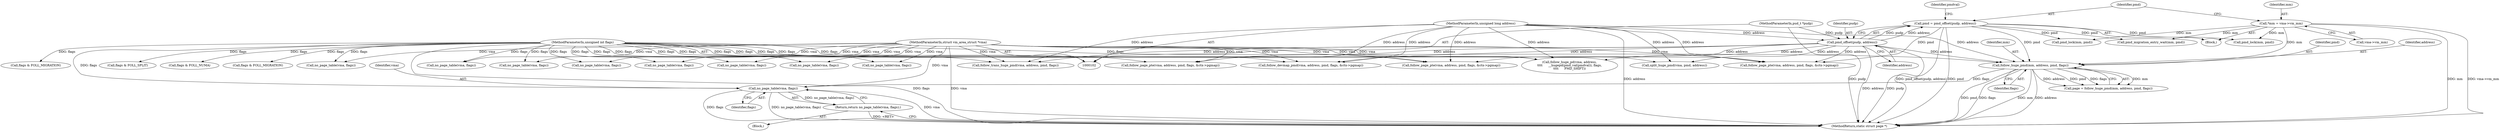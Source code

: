 digraph "0_linux_6b3a707736301c2128ca85ce85fb13f60b5e350a_5@pointer" {
"1000158" [label="(Call,no_page_table(vma, flags))"];
"1000103" [label="(MethodParameterIn,struct vm_area_struct *vma)"];
"1000148" [label="(Call,follow_huge_pmd(mm, address, pmd, flags))"];
"1000114" [label="(Call,*mm = vma->vm_mm)"];
"1000121" [label="(Call,pmd_offset(pudp, address))"];
"1000105" [label="(MethodParameterIn,pud_t *pudp)"];
"1000104" [label="(MethodParameterIn,unsigned long address)"];
"1000119" [label="(Call,pmd = pmd_offset(pudp, address))"];
"1000106" [label="(MethodParameterIn,unsigned int flags)"];
"1000157" [label="(Return,return no_page_table(vma, flags);)"];
"1000275" [label="(Call,no_page_table(vma, flags))"];
"1000123" [label="(Identifier,address)"];
"1000145" [label="(Block,)"];
"1000169" [label="(Call,follow_huge_pd(vma, address,\n\t\t\t\t      __hugepd(pmd_val(pmdval)), flags,\n\t\t\t\t      PMD_SHIFT))"];
"1000269" [label="(Call,flags & FOLL_NUMA)"];
"1000159" [label="(Identifier,vma)"];
"1000103" [label="(MethodParameterIn,struct vm_area_struct *vma)"];
"1000151" [label="(Identifier,pmd)"];
"1000237" [label="(Call,follow_devmap_pmd(vma, address, pmd, flags, &ctx->pgmap))"];
"1000104" [label="(MethodParameterIn,unsigned long address)"];
"1000308" [label="(Call,flags & FOLL_MIGRATION)"];
"1000120" [label="(Identifier,pmd)"];
"1000150" [label="(Identifier,address)"];
"1000152" [label="(Identifier,flags)"];
"1000106" [label="(MethodParameterIn,unsigned int flags)"];
"1000198" [label="(Call,no_page_table(vma, flags))"];
"1000210" [label="(Call,pmd_migration_entry_wait(mm, pmd))"];
"1000194" [label="(Call,flags & FOLL_MIGRATION)"];
"1000115" [label="(Identifier,mm)"];
"1000125" [label="(Identifier,pmdval)"];
"1000121" [label="(Call,pmd_offset(pudp, address))"];
"1000160" [label="(Identifier,flags)"];
"1000358" [label="(Call,split_huge_pmd(vma, pmd, address))"];
"1000329" [label="(Call,follow_page_pte(vma, address, pmd, flags, &ctx->pgmap))"];
"1000425" [label="(MethodReturn,static struct page *)"];
"1000222" [label="(Call,no_page_table(vma, flags))"];
"1000339" [label="(Call,flags & FOLL_SPLIT)"];
"1000158" [label="(Call,no_page_table(vma, flags))"];
"1000114" [label="(Call,*mm = vma->vm_mm)"];
"1000157" [label="(Return,return no_page_table(vma, flags);)"];
"1000390" [label="(Call,no_page_table(vma, flags))"];
"1000122" [label="(Identifier,pudp)"];
"1000105" [label="(MethodParameterIn,pud_t *pudp)"];
"1000133" [label="(Call,no_page_table(vma, flags))"];
"1000398" [label="(Call,follow_page_pte(vma, address, pmd, flags, &ctx->pgmap))"];
"1000258" [label="(Call,follow_page_pte(vma, address, pmd, flags, &ctx->pgmap))"];
"1000149" [label="(Identifier,mm)"];
"1000119" [label="(Call,pmd = pmd_offset(pudp, address))"];
"1000146" [label="(Call,page = follow_huge_pmd(mm, address, pmd, flags))"];
"1000293" [label="(Call,no_page_table(vma, flags))"];
"1000116" [label="(Call,vma->vm_mm)"];
"1000108" [label="(Block,)"];
"1000312" [label="(Call,no_page_table(vma, flags))"];
"1000148" [label="(Call,follow_huge_pmd(mm, address, pmd, flags))"];
"1000409" [label="(Call,follow_trans_huge_pmd(vma, address, pmd, flags))"];
"1000232" [label="(Call,pmd_lock(mm, pmd))"];
"1000182" [label="(Call,no_page_table(vma, flags))"];
"1000281" [label="(Call,pmd_lock(mm, pmd))"];
"1000158" -> "1000157"  [label="AST: "];
"1000158" -> "1000160"  [label="CFG: "];
"1000159" -> "1000158"  [label="AST: "];
"1000160" -> "1000158"  [label="AST: "];
"1000157" -> "1000158"  [label="CFG: "];
"1000158" -> "1000425"  [label="DDG: vma"];
"1000158" -> "1000425"  [label="DDG: flags"];
"1000158" -> "1000425"  [label="DDG: no_page_table(vma, flags)"];
"1000158" -> "1000157"  [label="DDG: no_page_table(vma, flags)"];
"1000103" -> "1000158"  [label="DDG: vma"];
"1000148" -> "1000158"  [label="DDG: flags"];
"1000106" -> "1000158"  [label="DDG: flags"];
"1000103" -> "1000102"  [label="AST: "];
"1000103" -> "1000425"  [label="DDG: vma"];
"1000103" -> "1000133"  [label="DDG: vma"];
"1000103" -> "1000169"  [label="DDG: vma"];
"1000103" -> "1000182"  [label="DDG: vma"];
"1000103" -> "1000198"  [label="DDG: vma"];
"1000103" -> "1000222"  [label="DDG: vma"];
"1000103" -> "1000237"  [label="DDG: vma"];
"1000103" -> "1000258"  [label="DDG: vma"];
"1000103" -> "1000275"  [label="DDG: vma"];
"1000103" -> "1000293"  [label="DDG: vma"];
"1000103" -> "1000312"  [label="DDG: vma"];
"1000103" -> "1000329"  [label="DDG: vma"];
"1000103" -> "1000358"  [label="DDG: vma"];
"1000103" -> "1000390"  [label="DDG: vma"];
"1000103" -> "1000398"  [label="DDG: vma"];
"1000103" -> "1000409"  [label="DDG: vma"];
"1000148" -> "1000146"  [label="AST: "];
"1000148" -> "1000152"  [label="CFG: "];
"1000149" -> "1000148"  [label="AST: "];
"1000150" -> "1000148"  [label="AST: "];
"1000151" -> "1000148"  [label="AST: "];
"1000152" -> "1000148"  [label="AST: "];
"1000146" -> "1000148"  [label="CFG: "];
"1000148" -> "1000425"  [label="DDG: pmd"];
"1000148" -> "1000425"  [label="DDG: flags"];
"1000148" -> "1000425"  [label="DDG: mm"];
"1000148" -> "1000425"  [label="DDG: address"];
"1000148" -> "1000146"  [label="DDG: mm"];
"1000148" -> "1000146"  [label="DDG: address"];
"1000148" -> "1000146"  [label="DDG: pmd"];
"1000148" -> "1000146"  [label="DDG: flags"];
"1000114" -> "1000148"  [label="DDG: mm"];
"1000121" -> "1000148"  [label="DDG: address"];
"1000104" -> "1000148"  [label="DDG: address"];
"1000119" -> "1000148"  [label="DDG: pmd"];
"1000106" -> "1000148"  [label="DDG: flags"];
"1000114" -> "1000108"  [label="AST: "];
"1000114" -> "1000116"  [label="CFG: "];
"1000115" -> "1000114"  [label="AST: "];
"1000116" -> "1000114"  [label="AST: "];
"1000120" -> "1000114"  [label="CFG: "];
"1000114" -> "1000425"  [label="DDG: mm"];
"1000114" -> "1000425"  [label="DDG: vma->vm_mm"];
"1000114" -> "1000210"  [label="DDG: mm"];
"1000114" -> "1000232"  [label="DDG: mm"];
"1000114" -> "1000281"  [label="DDG: mm"];
"1000121" -> "1000119"  [label="AST: "];
"1000121" -> "1000123"  [label="CFG: "];
"1000122" -> "1000121"  [label="AST: "];
"1000123" -> "1000121"  [label="AST: "];
"1000119" -> "1000121"  [label="CFG: "];
"1000121" -> "1000425"  [label="DDG: address"];
"1000121" -> "1000425"  [label="DDG: pudp"];
"1000121" -> "1000119"  [label="DDG: pudp"];
"1000121" -> "1000119"  [label="DDG: address"];
"1000105" -> "1000121"  [label="DDG: pudp"];
"1000104" -> "1000121"  [label="DDG: address"];
"1000121" -> "1000169"  [label="DDG: address"];
"1000121" -> "1000237"  [label="DDG: address"];
"1000121" -> "1000258"  [label="DDG: address"];
"1000121" -> "1000329"  [label="DDG: address"];
"1000121" -> "1000358"  [label="DDG: address"];
"1000121" -> "1000398"  [label="DDG: address"];
"1000121" -> "1000409"  [label="DDG: address"];
"1000105" -> "1000102"  [label="AST: "];
"1000105" -> "1000425"  [label="DDG: pudp"];
"1000104" -> "1000102"  [label="AST: "];
"1000104" -> "1000425"  [label="DDG: address"];
"1000104" -> "1000169"  [label="DDG: address"];
"1000104" -> "1000237"  [label="DDG: address"];
"1000104" -> "1000258"  [label="DDG: address"];
"1000104" -> "1000329"  [label="DDG: address"];
"1000104" -> "1000358"  [label="DDG: address"];
"1000104" -> "1000398"  [label="DDG: address"];
"1000104" -> "1000409"  [label="DDG: address"];
"1000119" -> "1000108"  [label="AST: "];
"1000120" -> "1000119"  [label="AST: "];
"1000125" -> "1000119"  [label="CFG: "];
"1000119" -> "1000425"  [label="DDG: pmd_offset(pudp, address)"];
"1000119" -> "1000425"  [label="DDG: pmd"];
"1000119" -> "1000210"  [label="DDG: pmd"];
"1000119" -> "1000232"  [label="DDG: pmd"];
"1000119" -> "1000258"  [label="DDG: pmd"];
"1000119" -> "1000281"  [label="DDG: pmd"];
"1000106" -> "1000102"  [label="AST: "];
"1000106" -> "1000425"  [label="DDG: flags"];
"1000106" -> "1000133"  [label="DDG: flags"];
"1000106" -> "1000169"  [label="DDG: flags"];
"1000106" -> "1000182"  [label="DDG: flags"];
"1000106" -> "1000194"  [label="DDG: flags"];
"1000106" -> "1000198"  [label="DDG: flags"];
"1000106" -> "1000222"  [label="DDG: flags"];
"1000106" -> "1000237"  [label="DDG: flags"];
"1000106" -> "1000258"  [label="DDG: flags"];
"1000106" -> "1000269"  [label="DDG: flags"];
"1000106" -> "1000275"  [label="DDG: flags"];
"1000106" -> "1000293"  [label="DDG: flags"];
"1000106" -> "1000308"  [label="DDG: flags"];
"1000106" -> "1000312"  [label="DDG: flags"];
"1000106" -> "1000329"  [label="DDG: flags"];
"1000106" -> "1000339"  [label="DDG: flags"];
"1000106" -> "1000390"  [label="DDG: flags"];
"1000106" -> "1000398"  [label="DDG: flags"];
"1000106" -> "1000409"  [label="DDG: flags"];
"1000157" -> "1000145"  [label="AST: "];
"1000425" -> "1000157"  [label="CFG: "];
"1000157" -> "1000425"  [label="DDG: <RET>"];
}
